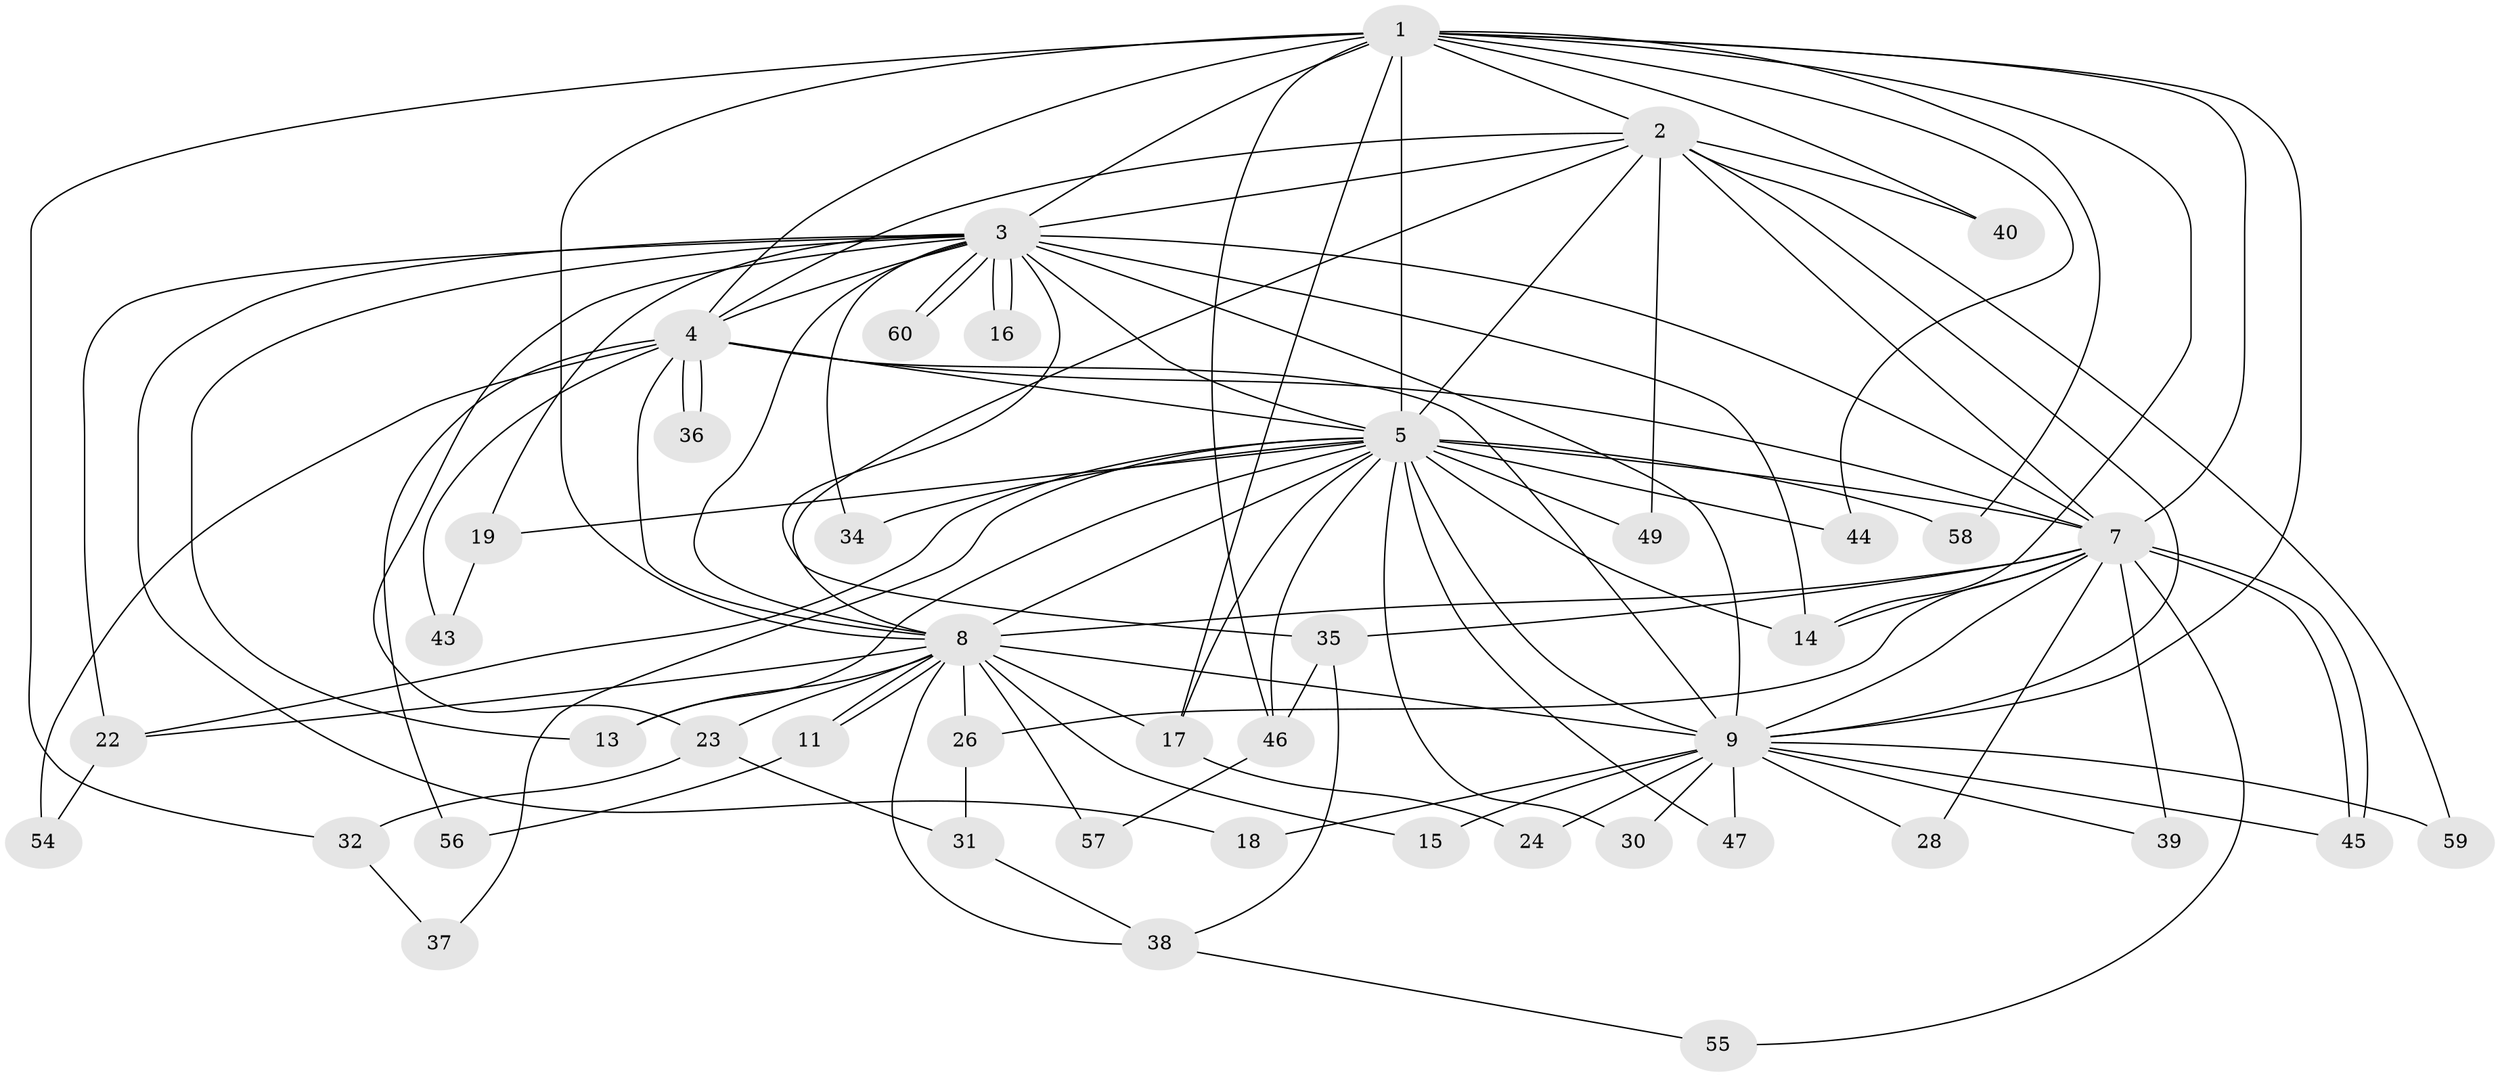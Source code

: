 // original degree distribution, {12: 0.016666666666666666, 11: 0.016666666666666666, 23: 0.016666666666666666, 14: 0.03333333333333333, 15: 0.016666666666666666, 18: 0.03333333333333333, 20: 0.016666666666666666, 16: 0.016666666666666666, 3: 0.2833333333333333, 5: 0.03333333333333333, 2: 0.4666666666666667, 4: 0.05}
// Generated by graph-tools (version 1.1) at 2025/41/03/06/25 10:41:41]
// undirected, 44 vertices, 108 edges
graph export_dot {
graph [start="1"]
  node [color=gray90,style=filled];
  1 [super="+6"];
  2 [super="+12"];
  3 [super="+33"];
  4 [super="+29"];
  5 [super="+10"];
  7 [super="+20"];
  8 [super="+27"];
  9 [super="+51"];
  11;
  13;
  14 [super="+48"];
  15;
  16;
  17 [super="+21"];
  18;
  19;
  22 [super="+53"];
  23 [super="+25"];
  24 [super="+41"];
  26;
  28;
  30;
  31;
  32;
  34;
  35;
  36;
  37;
  38 [super="+42"];
  39;
  40;
  43;
  44;
  45 [super="+50"];
  46 [super="+52"];
  47;
  49;
  54;
  55;
  56;
  57;
  58;
  59;
  60;
  1 -- 2 [weight=3];
  1 -- 3 [weight=2];
  1 -- 4 [weight=2];
  1 -- 5 [weight=4];
  1 -- 7 [weight=2];
  1 -- 8 [weight=2];
  1 -- 9 [weight=2];
  1 -- 46;
  1 -- 58;
  1 -- 32;
  1 -- 40;
  1 -- 44;
  1 -- 14;
  1 -- 17;
  2 -- 3;
  2 -- 4;
  2 -- 5 [weight=2];
  2 -- 7;
  2 -- 8;
  2 -- 9 [weight=2];
  2 -- 49;
  2 -- 40;
  2 -- 59;
  3 -- 4;
  3 -- 5 [weight=2];
  3 -- 7;
  3 -- 8;
  3 -- 9;
  3 -- 13;
  3 -- 14 [weight=2];
  3 -- 16;
  3 -- 16;
  3 -- 18;
  3 -- 19;
  3 -- 23 [weight=2];
  3 -- 34;
  3 -- 35;
  3 -- 60;
  3 -- 60;
  3 -- 22;
  4 -- 5 [weight=2];
  4 -- 7 [weight=2];
  4 -- 8;
  4 -- 9;
  4 -- 36;
  4 -- 36;
  4 -- 43;
  4 -- 56;
  4 -- 54;
  5 -- 7 [weight=2];
  5 -- 8 [weight=2];
  5 -- 9 [weight=2];
  5 -- 13;
  5 -- 17;
  5 -- 30;
  5 -- 37;
  5 -- 44;
  5 -- 46;
  5 -- 34;
  5 -- 14;
  5 -- 47;
  5 -- 49;
  5 -- 19;
  5 -- 22;
  5 -- 58;
  7 -- 8;
  7 -- 9;
  7 -- 26;
  7 -- 28;
  7 -- 35;
  7 -- 39;
  7 -- 45;
  7 -- 45;
  7 -- 55;
  7 -- 14;
  8 -- 9;
  8 -- 11;
  8 -- 11;
  8 -- 15;
  8 -- 17;
  8 -- 22;
  8 -- 23;
  8 -- 26;
  8 -- 38;
  8 -- 57;
  8 -- 13;
  9 -- 15;
  9 -- 18;
  9 -- 24 [weight=2];
  9 -- 28;
  9 -- 30;
  9 -- 39;
  9 -- 47;
  9 -- 59;
  9 -- 45;
  11 -- 56;
  17 -- 24;
  19 -- 43;
  22 -- 54;
  23 -- 31;
  23 -- 32;
  26 -- 31;
  31 -- 38;
  32 -- 37;
  35 -- 38;
  35 -- 46;
  38 -- 55;
  46 -- 57;
}
